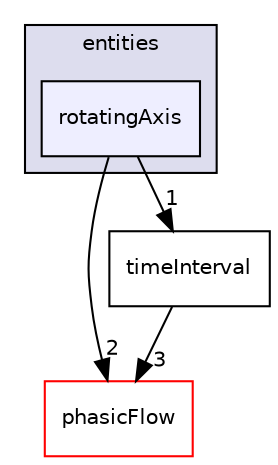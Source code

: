 digraph "src/MotionModel/entities/rotatingAxis" {
  compound=true
  node [ fontsize="10", fontname="Helvetica"];
  edge [ labelfontsize="10", labelfontname="Helvetica"];
  subgraph clusterdir_dfffb364e858dce2ad53d04d398ac8d4 {
    graph [ bgcolor="#ddddee", pencolor="black", label="entities" fontname="Helvetica", fontsize="10", URL="dir_dfffb364e858dce2ad53d04d398ac8d4.html"]
  dir_fda176289ce41868031c9232b51f0444 [shape=box, label="rotatingAxis", style="filled", fillcolor="#eeeeff", pencolor="black", URL="dir_fda176289ce41868031c9232b51f0444.html"];
  }
  dir_cd7a5046d028e114fc17b2ebc2bd02d2 [shape=box label="phasicFlow" fillcolor="white" style="filled" color="red" URL="dir_cd7a5046d028e114fc17b2ebc2bd02d2.html"];
  dir_25b55a3febb5145dc2832cb286ad31c1 [shape=box label="timeInterval" URL="dir_25b55a3febb5145dc2832cb286ad31c1.html"];
  dir_25b55a3febb5145dc2832cb286ad31c1->dir_cd7a5046d028e114fc17b2ebc2bd02d2 [headlabel="3", labeldistance=1.5 headhref="dir_000056_000031.html"];
  dir_fda176289ce41868031c9232b51f0444->dir_cd7a5046d028e114fc17b2ebc2bd02d2 [headlabel="2", labeldistance=1.5 headhref="dir_000054_000031.html"];
  dir_fda176289ce41868031c9232b51f0444->dir_25b55a3febb5145dc2832cb286ad31c1 [headlabel="1", labeldistance=1.5 headhref="dir_000054_000056.html"];
}
